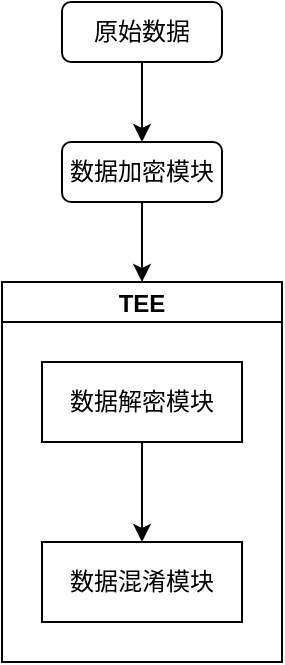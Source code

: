 <mxfile version="20.8.20" type="github">
  <diagram id="C5RBs43oDa-KdzZeNtuy" name="Page-1">
    <mxGraphModel dx="1045" dy="541" grid="1" gridSize="10" guides="1" tooltips="1" connect="1" arrows="1" fold="1" page="1" pageScale="1" pageWidth="827" pageHeight="1169" math="0" shadow="0">
      <root>
        <mxCell id="WIyWlLk6GJQsqaUBKTNV-0" />
        <mxCell id="WIyWlLk6GJQsqaUBKTNV-1" parent="WIyWlLk6GJQsqaUBKTNV-0" />
        <mxCell id="x1c84HoS_QJddhZzWABF-46" style="edgeStyle=orthogonalEdgeStyle;rounded=0;orthogonalLoop=1;jettySize=auto;html=1;exitX=0.5;exitY=1;exitDx=0;exitDy=0;entryX=0.5;entryY=0;entryDx=0;entryDy=0;" edge="1" source="x1c84HoS_QJddhZzWABF-47" target="x1c84HoS_QJddhZzWABF-49" parent="WIyWlLk6GJQsqaUBKTNV-1">
          <mxGeometry relative="1" as="geometry" />
        </mxCell>
        <mxCell id="x1c84HoS_QJddhZzWABF-47" value="原始数据" style="rounded=1;whiteSpace=wrap;html=1;fontSize=12;glass=0;strokeWidth=1;shadow=0;" vertex="1" parent="WIyWlLk6GJQsqaUBKTNV-1">
          <mxGeometry x="390" y="70" width="80" height="30" as="geometry" />
        </mxCell>
        <mxCell id="x1c84HoS_QJddhZzWABF-69" style="edgeStyle=orthogonalEdgeStyle;rounded=0;orthogonalLoop=1;jettySize=auto;html=1;exitX=0.5;exitY=1;exitDx=0;exitDy=0;entryX=0.5;entryY=0;entryDx=0;entryDy=0;" edge="1" parent="WIyWlLk6GJQsqaUBKTNV-1" source="x1c84HoS_QJddhZzWABF-49" target="x1c84HoS_QJddhZzWABF-63">
          <mxGeometry relative="1" as="geometry" />
        </mxCell>
        <mxCell id="x1c84HoS_QJddhZzWABF-49" value="数据加密模块" style="rounded=1;whiteSpace=wrap;html=1;fontSize=12;glass=0;strokeWidth=1;shadow=0;" vertex="1" parent="WIyWlLk6GJQsqaUBKTNV-1">
          <mxGeometry x="390" y="140" width="80" height="30" as="geometry" />
        </mxCell>
        <mxCell id="x1c84HoS_QJddhZzWABF-63" value="TEE" style="swimlane;startSize=20;horizontal=1;childLayout=treeLayout;horizontalTree=0;resizable=0;containerType=tree;fontSize=12;" vertex="1" parent="WIyWlLk6GJQsqaUBKTNV-1">
          <mxGeometry x="360" y="210" width="140" height="190" as="geometry" />
        </mxCell>
        <mxCell id="x1c84HoS_QJddhZzWABF-64" value="数据解密模块" style="whiteSpace=wrap;html=1;" vertex="1" parent="x1c84HoS_QJddhZzWABF-63">
          <mxGeometry x="20" y="40" width="100" height="40" as="geometry" />
        </mxCell>
        <mxCell id="x1c84HoS_QJddhZzWABF-65" value="数据混淆模块" style="whiteSpace=wrap;html=1;" vertex="1" parent="x1c84HoS_QJddhZzWABF-63">
          <mxGeometry x="20" y="130" width="100" height="40" as="geometry" />
        </mxCell>
        <mxCell id="x1c84HoS_QJddhZzWABF-66" value="" style="edgeStyle=elbowEdgeStyle;elbow=vertical;html=1;rounded=1;curved=0;sourcePerimeterSpacing=0;targetPerimeterSpacing=0;startSize=6;endSize=6;movable=1;" edge="1" parent="x1c84HoS_QJddhZzWABF-63" source="x1c84HoS_QJddhZzWABF-64" target="x1c84HoS_QJddhZzWABF-65">
          <mxGeometry relative="1" as="geometry">
            <Array as="points">
              <mxPoint x="80" y="40" />
            </Array>
          </mxGeometry>
        </mxCell>
      </root>
    </mxGraphModel>
  </diagram>
</mxfile>
